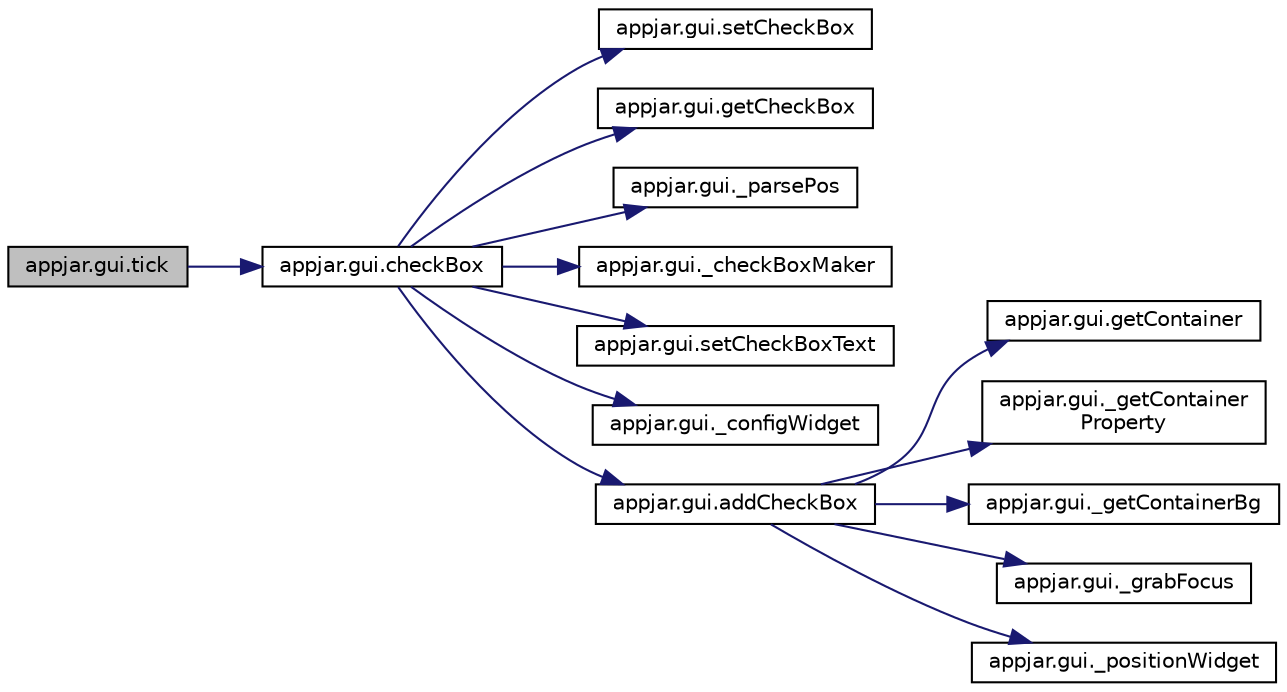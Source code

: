 digraph "appjar.gui.tick"
{
  edge [fontname="Helvetica",fontsize="10",labelfontname="Helvetica",labelfontsize="10"];
  node [fontname="Helvetica",fontsize="10",shape=record];
  rankdir="LR";
  Node2161 [label="appjar.gui.tick",height=0.2,width=0.4,color="black", fillcolor="grey75", style="filled", fontcolor="black"];
  Node2161 -> Node2162 [color="midnightblue",fontsize="10",style="solid",fontname="Helvetica"];
  Node2162 [label="appjar.gui.checkBox",height=0.2,width=0.4,color="black", fillcolor="white", style="filled",URL="$classappjar_1_1gui.html#a88b585699e7e9d95175900d31961112d"];
  Node2162 -> Node2163 [color="midnightblue",fontsize="10",style="solid",fontname="Helvetica"];
  Node2163 [label="appjar.gui.setCheckBox",height=0.2,width=0.4,color="black", fillcolor="white", style="filled",URL="$classappjar_1_1gui.html#a4af955974473127c2bec7749b1c123c3"];
  Node2162 -> Node2164 [color="midnightblue",fontsize="10",style="solid",fontname="Helvetica"];
  Node2164 [label="appjar.gui.getCheckBox",height=0.2,width=0.4,color="black", fillcolor="white", style="filled",URL="$classappjar_1_1gui.html#a1c08bb4ed7a20a9a540ac7ce370eb236"];
  Node2162 -> Node2165 [color="midnightblue",fontsize="10",style="solid",fontname="Helvetica"];
  Node2165 [label="appjar.gui._parsePos",height=0.2,width=0.4,color="black", fillcolor="white", style="filled",URL="$classappjar_1_1gui.html#a8174359ccd50269f6c9f63f00cbb9d7e",tooltip="FUNCTIONS for labels. "];
  Node2162 -> Node2166 [color="midnightblue",fontsize="10",style="solid",fontname="Helvetica"];
  Node2166 [label="appjar.gui._checkBoxMaker",height=0.2,width=0.4,color="black", fillcolor="white", style="filled",URL="$classappjar_1_1gui.html#a45ff6b2e049f7dbda427857cbc1778f5"];
  Node2162 -> Node2167 [color="midnightblue",fontsize="10",style="solid",fontname="Helvetica"];
  Node2167 [label="appjar.gui.setCheckBoxText",height=0.2,width=0.4,color="black", fillcolor="white", style="filled",URL="$classappjar_1_1gui.html#a0a94a7366ee08f746bfc0ee79fa28414"];
  Node2162 -> Node2168 [color="midnightblue",fontsize="10",style="solid",fontname="Helvetica"];
  Node2168 [label="appjar.gui._configWidget",height=0.2,width=0.4,color="black", fillcolor="white", style="filled",URL="$classappjar_1_1gui.html#ac54e9af2a9e7a18f87f0ffafbd156353"];
  Node2162 -> Node2169 [color="midnightblue",fontsize="10",style="solid",fontname="Helvetica"];
  Node2169 [label="appjar.gui.addCheckBox",height=0.2,width=0.4,color="black", fillcolor="white", style="filled",URL="$classappjar_1_1gui.html#a65dadc504c218227cf826fccaa795b89"];
  Node2169 -> Node2170 [color="midnightblue",fontsize="10",style="solid",fontname="Helvetica"];
  Node2170 [label="appjar.gui.getContainer",height=0.2,width=0.4,color="black", fillcolor="white", style="filled",URL="$classappjar_1_1gui.html#a2e8ea27bae5f6758257be218c8279b56"];
  Node2169 -> Node2171 [color="midnightblue",fontsize="10",style="solid",fontname="Helvetica"];
  Node2171 [label="appjar.gui._getContainer\lProperty",height=0.2,width=0.4,color="black", fillcolor="white", style="filled",URL="$classappjar_1_1gui.html#aa5d65e2282cfbe0a4b963b369e7d4e51"];
  Node2169 -> Node2172 [color="midnightblue",fontsize="10",style="solid",fontname="Helvetica"];
  Node2172 [label="appjar.gui._getContainerBg",height=0.2,width=0.4,color="black", fillcolor="white", style="filled",URL="$classappjar_1_1gui.html#a120b8d0d6e0b536ac8735df1ffefd37a"];
  Node2169 -> Node2173 [color="midnightblue",fontsize="10",style="solid",fontname="Helvetica"];
  Node2173 [label="appjar.gui._grabFocus",height=0.2,width=0.4,color="black", fillcolor="white", style="filled",URL="$classappjar_1_1gui.html#a955fd18aaabc99392cfdbf7809a862de"];
  Node2169 -> Node2174 [color="midnightblue",fontsize="10",style="solid",fontname="Helvetica"];
  Node2174 [label="appjar.gui._positionWidget",height=0.2,width=0.4,color="black", fillcolor="white", style="filled",URL="$classappjar_1_1gui.html#a073b1298767aeb92dd77b77cb6000e8c"];
}
